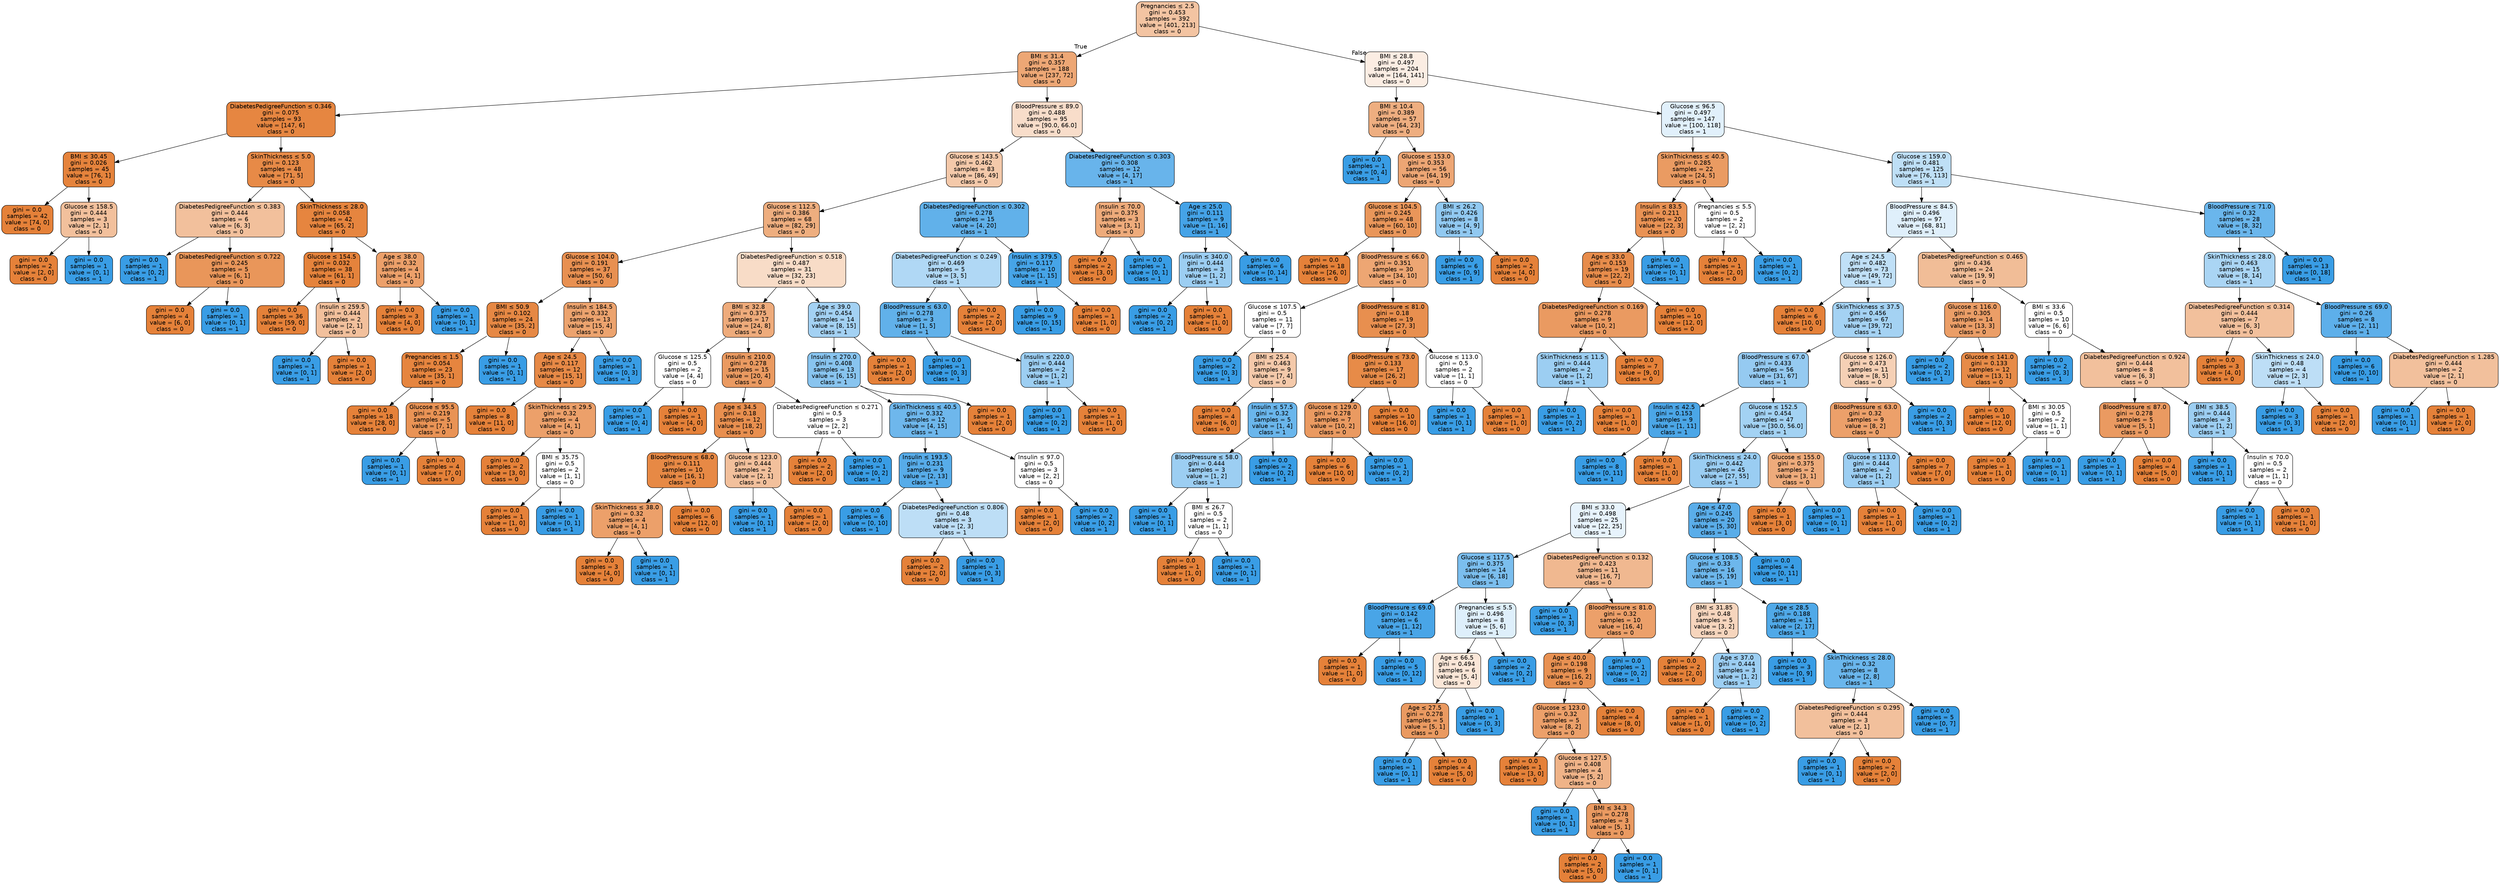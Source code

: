 digraph Tree {
node [shape=box, style="filled, rounded", color="black", fontname="helvetica"] ;
edge [fontname="helvetica"] ;
0 [label=<Pregnancies &le; 2.5<br/>gini = 0.453<br/>samples = 392<br/>value = [401, 213]<br/>class = 0>, fillcolor="#f3c4a2"] ;
1 [label=<BMI &le; 31.4<br/>gini = 0.357<br/>samples = 188<br/>value = [237, 72]<br/>class = 0>, fillcolor="#eda775"] ;
0 -> 1 [labeldistance=2.5, labelangle=45, headlabel="True"] ;
2 [label=<DiabetesPedigreeFunction &le; 0.346<br/>gini = 0.075<br/>samples = 93<br/>value = [147, 6]<br/>class = 0>, fillcolor="#e68641"] ;
1 -> 2 ;
3 [label=<BMI &le; 30.45<br/>gini = 0.026<br/>samples = 45<br/>value = [76, 1]<br/>class = 0>, fillcolor="#e5833c"] ;
2 -> 3 ;
4 [label=<gini = 0.0<br/>samples = 42<br/>value = [74, 0]<br/>class = 0>, fillcolor="#e58139"] ;
3 -> 4 ;
5 [label=<Glucose &le; 158.5<br/>gini = 0.444<br/>samples = 3<br/>value = [2, 1]<br/>class = 0>, fillcolor="#f2c09c"] ;
3 -> 5 ;
6 [label=<gini = 0.0<br/>samples = 2<br/>value = [2, 0]<br/>class = 0>, fillcolor="#e58139"] ;
5 -> 6 ;
7 [label=<gini = 0.0<br/>samples = 1<br/>value = [0, 1]<br/>class = 1>, fillcolor="#399de5"] ;
5 -> 7 ;
8 [label=<SkinThickness &le; 5.0<br/>gini = 0.123<br/>samples = 48<br/>value = [71, 5]<br/>class = 0>, fillcolor="#e78a47"] ;
2 -> 8 ;
9 [label=<DiabetesPedigreeFunction &le; 0.383<br/>gini = 0.444<br/>samples = 6<br/>value = [6, 3]<br/>class = 0>, fillcolor="#f2c09c"] ;
8 -> 9 ;
10 [label=<gini = 0.0<br/>samples = 1<br/>value = [0, 2]<br/>class = 1>, fillcolor="#399de5"] ;
9 -> 10 ;
11 [label=<DiabetesPedigreeFunction &le; 0.722<br/>gini = 0.245<br/>samples = 5<br/>value = [6, 1]<br/>class = 0>, fillcolor="#e9965a"] ;
9 -> 11 ;
12 [label=<gini = 0.0<br/>samples = 4<br/>value = [6, 0]<br/>class = 0>, fillcolor="#e58139"] ;
11 -> 12 ;
13 [label=<gini = 0.0<br/>samples = 1<br/>value = [0, 1]<br/>class = 1>, fillcolor="#399de5"] ;
11 -> 13 ;
14 [label=<SkinThickness &le; 28.0<br/>gini = 0.058<br/>samples = 42<br/>value = [65, 2]<br/>class = 0>, fillcolor="#e6853f"] ;
8 -> 14 ;
15 [label=<Glucose &le; 154.5<br/>gini = 0.032<br/>samples = 38<br/>value = [61, 1]<br/>class = 0>, fillcolor="#e5833c"] ;
14 -> 15 ;
16 [label=<gini = 0.0<br/>samples = 36<br/>value = [59, 0]<br/>class = 0>, fillcolor="#e58139"] ;
15 -> 16 ;
17 [label=<Insulin &le; 259.5<br/>gini = 0.444<br/>samples = 2<br/>value = [2, 1]<br/>class = 0>, fillcolor="#f2c09c"] ;
15 -> 17 ;
18 [label=<gini = 0.0<br/>samples = 1<br/>value = [0, 1]<br/>class = 1>, fillcolor="#399de5"] ;
17 -> 18 ;
19 [label=<gini = 0.0<br/>samples = 1<br/>value = [2, 0]<br/>class = 0>, fillcolor="#e58139"] ;
17 -> 19 ;
20 [label=<Age &le; 38.0<br/>gini = 0.32<br/>samples = 4<br/>value = [4, 1]<br/>class = 0>, fillcolor="#eca06a"] ;
14 -> 20 ;
21 [label=<gini = 0.0<br/>samples = 3<br/>value = [4, 0]<br/>class = 0>, fillcolor="#e58139"] ;
20 -> 21 ;
22 [label=<gini = 0.0<br/>samples = 1<br/>value = [0, 1]<br/>class = 1>, fillcolor="#399de5"] ;
20 -> 22 ;
23 [label=<BloodPressure &le; 89.0<br/>gini = 0.488<br/>samples = 95<br/>value = [90.0, 66.0]<br/>class = 0>, fillcolor="#f8ddca"] ;
1 -> 23 ;
24 [label=<Glucose &le; 143.5<br/>gini = 0.462<br/>samples = 83<br/>value = [86, 49]<br/>class = 0>, fillcolor="#f4c9aa"] ;
23 -> 24 ;
25 [label=<Glucose &le; 112.5<br/>gini = 0.386<br/>samples = 68<br/>value = [82, 29]<br/>class = 0>, fillcolor="#eeae7f"] ;
24 -> 25 ;
26 [label=<Glucose &le; 104.0<br/>gini = 0.191<br/>samples = 37<br/>value = [50, 6]<br/>class = 0>, fillcolor="#e89051"] ;
25 -> 26 ;
27 [label=<BMI &le; 50.9<br/>gini = 0.102<br/>samples = 24<br/>value = [35, 2]<br/>class = 0>, fillcolor="#e68844"] ;
26 -> 27 ;
28 [label=<Pregnancies &le; 1.5<br/>gini = 0.054<br/>samples = 23<br/>value = [35, 1]<br/>class = 0>, fillcolor="#e6853f"] ;
27 -> 28 ;
29 [label=<gini = 0.0<br/>samples = 18<br/>value = [28, 0]<br/>class = 0>, fillcolor="#e58139"] ;
28 -> 29 ;
30 [label=<Glucose &le; 95.5<br/>gini = 0.219<br/>samples = 5<br/>value = [7, 1]<br/>class = 0>, fillcolor="#e99355"] ;
28 -> 30 ;
31 [label=<gini = 0.0<br/>samples = 1<br/>value = [0, 1]<br/>class = 1>, fillcolor="#399de5"] ;
30 -> 31 ;
32 [label=<gini = 0.0<br/>samples = 4<br/>value = [7, 0]<br/>class = 0>, fillcolor="#e58139"] ;
30 -> 32 ;
33 [label=<gini = 0.0<br/>samples = 1<br/>value = [0, 1]<br/>class = 1>, fillcolor="#399de5"] ;
27 -> 33 ;
34 [label=<Insulin &le; 184.5<br/>gini = 0.332<br/>samples = 13<br/>value = [15, 4]<br/>class = 0>, fillcolor="#eca36e"] ;
26 -> 34 ;
35 [label=<Age &le; 24.5<br/>gini = 0.117<br/>samples = 12<br/>value = [15, 1]<br/>class = 0>, fillcolor="#e78946"] ;
34 -> 35 ;
36 [label=<gini = 0.0<br/>samples = 8<br/>value = [11, 0]<br/>class = 0>, fillcolor="#e58139"] ;
35 -> 36 ;
37 [label=<SkinThickness &le; 29.5<br/>gini = 0.32<br/>samples = 4<br/>value = [4, 1]<br/>class = 0>, fillcolor="#eca06a"] ;
35 -> 37 ;
38 [label=<gini = 0.0<br/>samples = 2<br/>value = [3, 0]<br/>class = 0>, fillcolor="#e58139"] ;
37 -> 38 ;
39 [label=<BMI &le; 35.75<br/>gini = 0.5<br/>samples = 2<br/>value = [1, 1]<br/>class = 0>, fillcolor="#ffffff"] ;
37 -> 39 ;
40 [label=<gini = 0.0<br/>samples = 1<br/>value = [1, 0]<br/>class = 0>, fillcolor="#e58139"] ;
39 -> 40 ;
41 [label=<gini = 0.0<br/>samples = 1<br/>value = [0, 1]<br/>class = 1>, fillcolor="#399de5"] ;
39 -> 41 ;
42 [label=<gini = 0.0<br/>samples = 1<br/>value = [0, 3]<br/>class = 1>, fillcolor="#399de5"] ;
34 -> 42 ;
43 [label=<DiabetesPedigreeFunction &le; 0.518<br/>gini = 0.487<br/>samples = 31<br/>value = [32, 23]<br/>class = 0>, fillcolor="#f8dcc7"] ;
25 -> 43 ;
44 [label=<BMI &le; 32.8<br/>gini = 0.375<br/>samples = 17<br/>value = [24, 8]<br/>class = 0>, fillcolor="#eeab7b"] ;
43 -> 44 ;
45 [label=<Glucose &le; 125.5<br/>gini = 0.5<br/>samples = 2<br/>value = [4, 4]<br/>class = 0>, fillcolor="#ffffff"] ;
44 -> 45 ;
46 [label=<gini = 0.0<br/>samples = 1<br/>value = [0, 4]<br/>class = 1>, fillcolor="#399de5"] ;
45 -> 46 ;
47 [label=<gini = 0.0<br/>samples = 1<br/>value = [4, 0]<br/>class = 0>, fillcolor="#e58139"] ;
45 -> 47 ;
48 [label=<Insulin &le; 210.0<br/>gini = 0.278<br/>samples = 15<br/>value = [20, 4]<br/>class = 0>, fillcolor="#ea9a61"] ;
44 -> 48 ;
49 [label=<Age &le; 34.5<br/>gini = 0.18<br/>samples = 12<br/>value = [18, 2]<br/>class = 0>, fillcolor="#e88f4f"] ;
48 -> 49 ;
50 [label=<BloodPressure &le; 68.0<br/>gini = 0.111<br/>samples = 10<br/>value = [16, 1]<br/>class = 0>, fillcolor="#e78945"] ;
49 -> 50 ;
51 [label=<SkinThickness &le; 38.0<br/>gini = 0.32<br/>samples = 4<br/>value = [4, 1]<br/>class = 0>, fillcolor="#eca06a"] ;
50 -> 51 ;
52 [label=<gini = 0.0<br/>samples = 3<br/>value = [4, 0]<br/>class = 0>, fillcolor="#e58139"] ;
51 -> 52 ;
53 [label=<gini = 0.0<br/>samples = 1<br/>value = [0, 1]<br/>class = 1>, fillcolor="#399de5"] ;
51 -> 53 ;
54 [label=<gini = 0.0<br/>samples = 6<br/>value = [12, 0]<br/>class = 0>, fillcolor="#e58139"] ;
50 -> 54 ;
55 [label=<Glucose &le; 123.0<br/>gini = 0.444<br/>samples = 2<br/>value = [2, 1]<br/>class = 0>, fillcolor="#f2c09c"] ;
49 -> 55 ;
56 [label=<gini = 0.0<br/>samples = 1<br/>value = [0, 1]<br/>class = 1>, fillcolor="#399de5"] ;
55 -> 56 ;
57 [label=<gini = 0.0<br/>samples = 1<br/>value = [2, 0]<br/>class = 0>, fillcolor="#e58139"] ;
55 -> 57 ;
58 [label=<DiabetesPedigreeFunction &le; 0.271<br/>gini = 0.5<br/>samples = 3<br/>value = [2, 2]<br/>class = 0>, fillcolor="#ffffff"] ;
48 -> 58 ;
59 [label=<gini = 0.0<br/>samples = 2<br/>value = [2, 0]<br/>class = 0>, fillcolor="#e58139"] ;
58 -> 59 ;
60 [label=<gini = 0.0<br/>samples = 1<br/>value = [0, 2]<br/>class = 1>, fillcolor="#399de5"] ;
58 -> 60 ;
61 [label=<Age &le; 39.0<br/>gini = 0.454<br/>samples = 14<br/>value = [8, 15]<br/>class = 1>, fillcolor="#a3d1f3"] ;
43 -> 61 ;
62 [label=<Insulin &le; 270.0<br/>gini = 0.408<br/>samples = 13<br/>value = [6, 15]<br/>class = 1>, fillcolor="#88c4ef"] ;
61 -> 62 ;
63 [label=<SkinThickness &le; 40.5<br/>gini = 0.332<br/>samples = 12<br/>value = [4, 15]<br/>class = 1>, fillcolor="#6eb7ec"] ;
62 -> 63 ;
64 [label=<Insulin &le; 193.5<br/>gini = 0.231<br/>samples = 9<br/>value = [2, 13]<br/>class = 1>, fillcolor="#57ace9"] ;
63 -> 64 ;
65 [label=<gini = 0.0<br/>samples = 6<br/>value = [0, 10]<br/>class = 1>, fillcolor="#399de5"] ;
64 -> 65 ;
66 [label=<DiabetesPedigreeFunction &le; 0.806<br/>gini = 0.48<br/>samples = 3<br/>value = [2, 3]<br/>class = 1>, fillcolor="#bddef6"] ;
64 -> 66 ;
67 [label=<gini = 0.0<br/>samples = 2<br/>value = [2, 0]<br/>class = 0>, fillcolor="#e58139"] ;
66 -> 67 ;
68 [label=<gini = 0.0<br/>samples = 1<br/>value = [0, 3]<br/>class = 1>, fillcolor="#399de5"] ;
66 -> 68 ;
69 [label=<Insulin &le; 97.0<br/>gini = 0.5<br/>samples = 3<br/>value = [2, 2]<br/>class = 0>, fillcolor="#ffffff"] ;
63 -> 69 ;
70 [label=<gini = 0.0<br/>samples = 1<br/>value = [2, 0]<br/>class = 0>, fillcolor="#e58139"] ;
69 -> 70 ;
71 [label=<gini = 0.0<br/>samples = 2<br/>value = [0, 2]<br/>class = 1>, fillcolor="#399de5"] ;
69 -> 71 ;
72 [label=<gini = 0.0<br/>samples = 1<br/>value = [2, 0]<br/>class = 0>, fillcolor="#e58139"] ;
62 -> 72 ;
73 [label=<gini = 0.0<br/>samples = 1<br/>value = [2, 0]<br/>class = 0>, fillcolor="#e58139"] ;
61 -> 73 ;
74 [label=<DiabetesPedigreeFunction &le; 0.302<br/>gini = 0.278<br/>samples = 15<br/>value = [4, 20]<br/>class = 1>, fillcolor="#61b1ea"] ;
24 -> 74 ;
75 [label=<DiabetesPedigreeFunction &le; 0.249<br/>gini = 0.469<br/>samples = 5<br/>value = [3, 5]<br/>class = 1>, fillcolor="#b0d8f5"] ;
74 -> 75 ;
76 [label=<BloodPressure &le; 63.0<br/>gini = 0.278<br/>samples = 3<br/>value = [1, 5]<br/>class = 1>, fillcolor="#61b1ea"] ;
75 -> 76 ;
77 [label=<gini = 0.0<br/>samples = 1<br/>value = [0, 3]<br/>class = 1>, fillcolor="#399de5"] ;
76 -> 77 ;
78 [label=<Insulin &le; 220.0<br/>gini = 0.444<br/>samples = 2<br/>value = [1, 2]<br/>class = 1>, fillcolor="#9ccef2"] ;
76 -> 78 ;
79 [label=<gini = 0.0<br/>samples = 1<br/>value = [0, 2]<br/>class = 1>, fillcolor="#399de5"] ;
78 -> 79 ;
80 [label=<gini = 0.0<br/>samples = 1<br/>value = [1, 0]<br/>class = 0>, fillcolor="#e58139"] ;
78 -> 80 ;
81 [label=<gini = 0.0<br/>samples = 2<br/>value = [2, 0]<br/>class = 0>, fillcolor="#e58139"] ;
75 -> 81 ;
82 [label=<Insulin &le; 379.5<br/>gini = 0.117<br/>samples = 10<br/>value = [1, 15]<br/>class = 1>, fillcolor="#46a4e7"] ;
74 -> 82 ;
83 [label=<gini = 0.0<br/>samples = 9<br/>value = [0, 15]<br/>class = 1>, fillcolor="#399de5"] ;
82 -> 83 ;
84 [label=<gini = 0.0<br/>samples = 1<br/>value = [1, 0]<br/>class = 0>, fillcolor="#e58139"] ;
82 -> 84 ;
85 [label=<DiabetesPedigreeFunction &le; 0.303<br/>gini = 0.308<br/>samples = 12<br/>value = [4, 17]<br/>class = 1>, fillcolor="#68b4eb"] ;
23 -> 85 ;
86 [label=<Insulin &le; 70.0<br/>gini = 0.375<br/>samples = 3<br/>value = [3, 1]<br/>class = 0>, fillcolor="#eeab7b"] ;
85 -> 86 ;
87 [label=<gini = 0.0<br/>samples = 2<br/>value = [3, 0]<br/>class = 0>, fillcolor="#e58139"] ;
86 -> 87 ;
88 [label=<gini = 0.0<br/>samples = 1<br/>value = [0, 1]<br/>class = 1>, fillcolor="#399de5"] ;
86 -> 88 ;
89 [label=<Age &le; 25.0<br/>gini = 0.111<br/>samples = 9<br/>value = [1, 16]<br/>class = 1>, fillcolor="#45a3e7"] ;
85 -> 89 ;
90 [label=<Insulin &le; 340.0<br/>gini = 0.444<br/>samples = 3<br/>value = [1, 2]<br/>class = 1>, fillcolor="#9ccef2"] ;
89 -> 90 ;
91 [label=<gini = 0.0<br/>samples = 2<br/>value = [0, 2]<br/>class = 1>, fillcolor="#399de5"] ;
90 -> 91 ;
92 [label=<gini = 0.0<br/>samples = 1<br/>value = [1, 0]<br/>class = 0>, fillcolor="#e58139"] ;
90 -> 92 ;
93 [label=<gini = 0.0<br/>samples = 6<br/>value = [0, 14]<br/>class = 1>, fillcolor="#399de5"] ;
89 -> 93 ;
94 [label=<BMI &le; 28.8<br/>gini = 0.497<br/>samples = 204<br/>value = [164, 141]<br/>class = 0>, fillcolor="#fbede3"] ;
0 -> 94 [labeldistance=2.5, labelangle=-45, headlabel="False"] ;
95 [label=<BMI &le; 10.4<br/>gini = 0.389<br/>samples = 57<br/>value = [64, 23]<br/>class = 0>, fillcolor="#eeae80"] ;
94 -> 95 ;
96 [label=<gini = 0.0<br/>samples = 1<br/>value = [0, 4]<br/>class = 1>, fillcolor="#399de5"] ;
95 -> 96 ;
97 [label=<Glucose &le; 153.0<br/>gini = 0.353<br/>samples = 56<br/>value = [64, 19]<br/>class = 0>, fillcolor="#eda674"] ;
95 -> 97 ;
98 [label=<Glucose &le; 104.5<br/>gini = 0.245<br/>samples = 48<br/>value = [60, 10]<br/>class = 0>, fillcolor="#e9965a"] ;
97 -> 98 ;
99 [label=<gini = 0.0<br/>samples = 18<br/>value = [26, 0]<br/>class = 0>, fillcolor="#e58139"] ;
98 -> 99 ;
100 [label=<BloodPressure &le; 66.0<br/>gini = 0.351<br/>samples = 30<br/>value = [34, 10]<br/>class = 0>, fillcolor="#eda673"] ;
98 -> 100 ;
101 [label=<Glucose &le; 107.5<br/>gini = 0.5<br/>samples = 11<br/>value = [7, 7]<br/>class = 0>, fillcolor="#ffffff"] ;
100 -> 101 ;
102 [label=<gini = 0.0<br/>samples = 2<br/>value = [0, 3]<br/>class = 1>, fillcolor="#399de5"] ;
101 -> 102 ;
103 [label=<BMI &le; 25.4<br/>gini = 0.463<br/>samples = 9<br/>value = [7, 4]<br/>class = 0>, fillcolor="#f4c9aa"] ;
101 -> 103 ;
104 [label=<gini = 0.0<br/>samples = 4<br/>value = [6, 0]<br/>class = 0>, fillcolor="#e58139"] ;
103 -> 104 ;
105 [label=<Insulin &le; 57.5<br/>gini = 0.32<br/>samples = 5<br/>value = [1, 4]<br/>class = 1>, fillcolor="#6ab6ec"] ;
103 -> 105 ;
106 [label=<BloodPressure &le; 58.0<br/>gini = 0.444<br/>samples = 3<br/>value = [1, 2]<br/>class = 1>, fillcolor="#9ccef2"] ;
105 -> 106 ;
107 [label=<gini = 0.0<br/>samples = 1<br/>value = [0, 1]<br/>class = 1>, fillcolor="#399de5"] ;
106 -> 107 ;
108 [label=<BMI &le; 26.7<br/>gini = 0.5<br/>samples = 2<br/>value = [1, 1]<br/>class = 0>, fillcolor="#ffffff"] ;
106 -> 108 ;
109 [label=<gini = 0.0<br/>samples = 1<br/>value = [1, 0]<br/>class = 0>, fillcolor="#e58139"] ;
108 -> 109 ;
110 [label=<gini = 0.0<br/>samples = 1<br/>value = [0, 1]<br/>class = 1>, fillcolor="#399de5"] ;
108 -> 110 ;
111 [label=<gini = 0.0<br/>samples = 2<br/>value = [0, 2]<br/>class = 1>, fillcolor="#399de5"] ;
105 -> 111 ;
112 [label=<BloodPressure &le; 81.0<br/>gini = 0.18<br/>samples = 19<br/>value = [27, 3]<br/>class = 0>, fillcolor="#e88f4f"] ;
100 -> 112 ;
113 [label=<BloodPressure &le; 73.0<br/>gini = 0.133<br/>samples = 17<br/>value = [26, 2]<br/>class = 0>, fillcolor="#e78b48"] ;
112 -> 113 ;
114 [label=<Glucose &le; 129.0<br/>gini = 0.278<br/>samples = 7<br/>value = [10, 2]<br/>class = 0>, fillcolor="#ea9a61"] ;
113 -> 114 ;
115 [label=<gini = 0.0<br/>samples = 6<br/>value = [10, 0]<br/>class = 0>, fillcolor="#e58139"] ;
114 -> 115 ;
116 [label=<gini = 0.0<br/>samples = 1<br/>value = [0, 2]<br/>class = 1>, fillcolor="#399de5"] ;
114 -> 116 ;
117 [label=<gini = 0.0<br/>samples = 10<br/>value = [16, 0]<br/>class = 0>, fillcolor="#e58139"] ;
113 -> 117 ;
118 [label=<Glucose &le; 113.0<br/>gini = 0.5<br/>samples = 2<br/>value = [1, 1]<br/>class = 0>, fillcolor="#ffffff"] ;
112 -> 118 ;
119 [label=<gini = 0.0<br/>samples = 1<br/>value = [0, 1]<br/>class = 1>, fillcolor="#399de5"] ;
118 -> 119 ;
120 [label=<gini = 0.0<br/>samples = 1<br/>value = [1, 0]<br/>class = 0>, fillcolor="#e58139"] ;
118 -> 120 ;
121 [label=<BMI &le; 26.2<br/>gini = 0.426<br/>samples = 8<br/>value = [4, 9]<br/>class = 1>, fillcolor="#91c9f1"] ;
97 -> 121 ;
122 [label=<gini = 0.0<br/>samples = 6<br/>value = [0, 9]<br/>class = 1>, fillcolor="#399de5"] ;
121 -> 122 ;
123 [label=<gini = 0.0<br/>samples = 2<br/>value = [4, 0]<br/>class = 0>, fillcolor="#e58139"] ;
121 -> 123 ;
124 [label=<Glucose &le; 96.5<br/>gini = 0.497<br/>samples = 147<br/>value = [100, 118]<br/>class = 1>, fillcolor="#e1f0fb"] ;
94 -> 124 ;
125 [label=<SkinThickness &le; 40.5<br/>gini = 0.285<br/>samples = 22<br/>value = [24, 5]<br/>class = 0>, fillcolor="#ea9b62"] ;
124 -> 125 ;
126 [label=<Insulin &le; 83.5<br/>gini = 0.211<br/>samples = 20<br/>value = [22, 3]<br/>class = 0>, fillcolor="#e99254"] ;
125 -> 126 ;
127 [label=<Age &le; 33.0<br/>gini = 0.153<br/>samples = 19<br/>value = [22, 2]<br/>class = 0>, fillcolor="#e78c4b"] ;
126 -> 127 ;
128 [label=<DiabetesPedigreeFunction &le; 0.169<br/>gini = 0.278<br/>samples = 9<br/>value = [10, 2]<br/>class = 0>, fillcolor="#ea9a61"] ;
127 -> 128 ;
129 [label=<SkinThickness &le; 11.5<br/>gini = 0.444<br/>samples = 2<br/>value = [1, 2]<br/>class = 1>, fillcolor="#9ccef2"] ;
128 -> 129 ;
130 [label=<gini = 0.0<br/>samples = 1<br/>value = [0, 2]<br/>class = 1>, fillcolor="#399de5"] ;
129 -> 130 ;
131 [label=<gini = 0.0<br/>samples = 1<br/>value = [1, 0]<br/>class = 0>, fillcolor="#e58139"] ;
129 -> 131 ;
132 [label=<gini = 0.0<br/>samples = 7<br/>value = [9, 0]<br/>class = 0>, fillcolor="#e58139"] ;
128 -> 132 ;
133 [label=<gini = 0.0<br/>samples = 10<br/>value = [12, 0]<br/>class = 0>, fillcolor="#e58139"] ;
127 -> 133 ;
134 [label=<gini = 0.0<br/>samples = 1<br/>value = [0, 1]<br/>class = 1>, fillcolor="#399de5"] ;
126 -> 134 ;
135 [label=<Pregnancies &le; 5.5<br/>gini = 0.5<br/>samples = 2<br/>value = [2, 2]<br/>class = 0>, fillcolor="#ffffff"] ;
125 -> 135 ;
136 [label=<gini = 0.0<br/>samples = 1<br/>value = [2, 0]<br/>class = 0>, fillcolor="#e58139"] ;
135 -> 136 ;
137 [label=<gini = 0.0<br/>samples = 1<br/>value = [0, 2]<br/>class = 1>, fillcolor="#399de5"] ;
135 -> 137 ;
138 [label=<Glucose &le; 159.0<br/>gini = 0.481<br/>samples = 125<br/>value = [76, 113]<br/>class = 1>, fillcolor="#bedff6"] ;
124 -> 138 ;
139 [label=<BloodPressure &le; 84.5<br/>gini = 0.496<br/>samples = 97<br/>value = [68, 81]<br/>class = 1>, fillcolor="#dfeffb"] ;
138 -> 139 ;
140 [label=<Age &le; 24.5<br/>gini = 0.482<br/>samples = 73<br/>value = [49, 72]<br/>class = 1>, fillcolor="#c0e0f7"] ;
139 -> 140 ;
141 [label=<gini = 0.0<br/>samples = 6<br/>value = [10, 0]<br/>class = 0>, fillcolor="#e58139"] ;
140 -> 141 ;
142 [label=<SkinThickness &le; 37.5<br/>gini = 0.456<br/>samples = 67<br/>value = [39, 72]<br/>class = 1>, fillcolor="#a4d2f3"] ;
140 -> 142 ;
143 [label=<BloodPressure &le; 67.0<br/>gini = 0.433<br/>samples = 56<br/>value = [31, 67]<br/>class = 1>, fillcolor="#95caf1"] ;
142 -> 143 ;
144 [label=<Insulin &le; 42.5<br/>gini = 0.153<br/>samples = 9<br/>value = [1, 11]<br/>class = 1>, fillcolor="#4ba6e7"] ;
143 -> 144 ;
145 [label=<gini = 0.0<br/>samples = 8<br/>value = [0, 11]<br/>class = 1>, fillcolor="#399de5"] ;
144 -> 145 ;
146 [label=<gini = 0.0<br/>samples = 1<br/>value = [1, 0]<br/>class = 0>, fillcolor="#e58139"] ;
144 -> 146 ;
147 [label=<Glucose &le; 152.5<br/>gini = 0.454<br/>samples = 47<br/>value = [30.0, 56.0]<br/>class = 1>, fillcolor="#a3d2f3"] ;
143 -> 147 ;
148 [label=<SkinThickness &le; 24.0<br/>gini = 0.442<br/>samples = 45<br/>value = [27, 55]<br/>class = 1>, fillcolor="#9acdf2"] ;
147 -> 148 ;
149 [label=<BMI &le; 33.0<br/>gini = 0.498<br/>samples = 25<br/>value = [22, 25]<br/>class = 1>, fillcolor="#e7f3fc"] ;
148 -> 149 ;
150 [label=<Glucose &le; 117.5<br/>gini = 0.375<br/>samples = 14<br/>value = [6, 18]<br/>class = 1>, fillcolor="#7bbeee"] ;
149 -> 150 ;
151 [label=<BloodPressure &le; 69.0<br/>gini = 0.142<br/>samples = 6<br/>value = [1, 12]<br/>class = 1>, fillcolor="#49a5e7"] ;
150 -> 151 ;
152 [label=<gini = 0.0<br/>samples = 1<br/>value = [1, 0]<br/>class = 0>, fillcolor="#e58139"] ;
151 -> 152 ;
153 [label=<gini = 0.0<br/>samples = 5<br/>value = [0, 12]<br/>class = 1>, fillcolor="#399de5"] ;
151 -> 153 ;
154 [label=<Pregnancies &le; 5.5<br/>gini = 0.496<br/>samples = 8<br/>value = [5, 6]<br/>class = 1>, fillcolor="#deeffb"] ;
150 -> 154 ;
155 [label=<Age &le; 66.5<br/>gini = 0.494<br/>samples = 6<br/>value = [5, 4]<br/>class = 0>, fillcolor="#fae6d7"] ;
154 -> 155 ;
156 [label=<Age &le; 27.5<br/>gini = 0.278<br/>samples = 5<br/>value = [5, 1]<br/>class = 0>, fillcolor="#ea9a61"] ;
155 -> 156 ;
157 [label=<gini = 0.0<br/>samples = 1<br/>value = [0, 1]<br/>class = 1>, fillcolor="#399de5"] ;
156 -> 157 ;
158 [label=<gini = 0.0<br/>samples = 4<br/>value = [5, 0]<br/>class = 0>, fillcolor="#e58139"] ;
156 -> 158 ;
159 [label=<gini = 0.0<br/>samples = 1<br/>value = [0, 3]<br/>class = 1>, fillcolor="#399de5"] ;
155 -> 159 ;
160 [label=<gini = 0.0<br/>samples = 2<br/>value = [0, 2]<br/>class = 1>, fillcolor="#399de5"] ;
154 -> 160 ;
161 [label=<DiabetesPedigreeFunction &le; 0.132<br/>gini = 0.423<br/>samples = 11<br/>value = [16, 7]<br/>class = 0>, fillcolor="#f0b890"] ;
149 -> 161 ;
162 [label=<gini = 0.0<br/>samples = 1<br/>value = [0, 3]<br/>class = 1>, fillcolor="#399de5"] ;
161 -> 162 ;
163 [label=<BloodPressure &le; 81.0<br/>gini = 0.32<br/>samples = 10<br/>value = [16, 4]<br/>class = 0>, fillcolor="#eca06a"] ;
161 -> 163 ;
164 [label=<Age &le; 40.0<br/>gini = 0.198<br/>samples = 9<br/>value = [16, 2]<br/>class = 0>, fillcolor="#e89152"] ;
163 -> 164 ;
165 [label=<Glucose &le; 123.0<br/>gini = 0.32<br/>samples = 5<br/>value = [8, 2]<br/>class = 0>, fillcolor="#eca06a"] ;
164 -> 165 ;
166 [label=<gini = 0.0<br/>samples = 1<br/>value = [3, 0]<br/>class = 0>, fillcolor="#e58139"] ;
165 -> 166 ;
167 [label=<Glucose &le; 127.5<br/>gini = 0.408<br/>samples = 4<br/>value = [5, 2]<br/>class = 0>, fillcolor="#efb388"] ;
165 -> 167 ;
168 [label=<gini = 0.0<br/>samples = 1<br/>value = [0, 1]<br/>class = 1>, fillcolor="#399de5"] ;
167 -> 168 ;
169 [label=<BMI &le; 34.3<br/>gini = 0.278<br/>samples = 3<br/>value = [5, 1]<br/>class = 0>, fillcolor="#ea9a61"] ;
167 -> 169 ;
170 [label=<gini = 0.0<br/>samples = 2<br/>value = [5, 0]<br/>class = 0>, fillcolor="#e58139"] ;
169 -> 170 ;
171 [label=<gini = 0.0<br/>samples = 1<br/>value = [0, 1]<br/>class = 1>, fillcolor="#399de5"] ;
169 -> 171 ;
172 [label=<gini = 0.0<br/>samples = 4<br/>value = [8, 0]<br/>class = 0>, fillcolor="#e58139"] ;
164 -> 172 ;
173 [label=<gini = 0.0<br/>samples = 1<br/>value = [0, 2]<br/>class = 1>, fillcolor="#399de5"] ;
163 -> 173 ;
174 [label=<Age &le; 47.0<br/>gini = 0.245<br/>samples = 20<br/>value = [5, 30]<br/>class = 1>, fillcolor="#5aade9"] ;
148 -> 174 ;
175 [label=<Glucose &le; 108.5<br/>gini = 0.33<br/>samples = 16<br/>value = [5, 19]<br/>class = 1>, fillcolor="#6db7ec"] ;
174 -> 175 ;
176 [label=<BMI &le; 31.85<br/>gini = 0.48<br/>samples = 5<br/>value = [3, 2]<br/>class = 0>, fillcolor="#f6d5bd"] ;
175 -> 176 ;
177 [label=<gini = 0.0<br/>samples = 2<br/>value = [2, 0]<br/>class = 0>, fillcolor="#e58139"] ;
176 -> 177 ;
178 [label=<Age &le; 37.0<br/>gini = 0.444<br/>samples = 3<br/>value = [1, 2]<br/>class = 1>, fillcolor="#9ccef2"] ;
176 -> 178 ;
179 [label=<gini = 0.0<br/>samples = 1<br/>value = [1, 0]<br/>class = 0>, fillcolor="#e58139"] ;
178 -> 179 ;
180 [label=<gini = 0.0<br/>samples = 2<br/>value = [0, 2]<br/>class = 1>, fillcolor="#399de5"] ;
178 -> 180 ;
181 [label=<Age &le; 28.5<br/>gini = 0.188<br/>samples = 11<br/>value = [2, 17]<br/>class = 1>, fillcolor="#50a9e8"] ;
175 -> 181 ;
182 [label=<gini = 0.0<br/>samples = 3<br/>value = [0, 9]<br/>class = 1>, fillcolor="#399de5"] ;
181 -> 182 ;
183 [label=<SkinThickness &le; 28.0<br/>gini = 0.32<br/>samples = 8<br/>value = [2, 8]<br/>class = 1>, fillcolor="#6ab6ec"] ;
181 -> 183 ;
184 [label=<DiabetesPedigreeFunction &le; 0.295<br/>gini = 0.444<br/>samples = 3<br/>value = [2, 1]<br/>class = 0>, fillcolor="#f2c09c"] ;
183 -> 184 ;
185 [label=<gini = 0.0<br/>samples = 1<br/>value = [0, 1]<br/>class = 1>, fillcolor="#399de5"] ;
184 -> 185 ;
186 [label=<gini = 0.0<br/>samples = 2<br/>value = [2, 0]<br/>class = 0>, fillcolor="#e58139"] ;
184 -> 186 ;
187 [label=<gini = 0.0<br/>samples = 5<br/>value = [0, 7]<br/>class = 1>, fillcolor="#399de5"] ;
183 -> 187 ;
188 [label=<gini = 0.0<br/>samples = 4<br/>value = [0, 11]<br/>class = 1>, fillcolor="#399de5"] ;
174 -> 188 ;
189 [label=<Glucose &le; 155.0<br/>gini = 0.375<br/>samples = 2<br/>value = [3, 1]<br/>class = 0>, fillcolor="#eeab7b"] ;
147 -> 189 ;
190 [label=<gini = 0.0<br/>samples = 1<br/>value = [3, 0]<br/>class = 0>, fillcolor="#e58139"] ;
189 -> 190 ;
191 [label=<gini = 0.0<br/>samples = 1<br/>value = [0, 1]<br/>class = 1>, fillcolor="#399de5"] ;
189 -> 191 ;
192 [label=<Glucose &le; 126.0<br/>gini = 0.473<br/>samples = 11<br/>value = [8, 5]<br/>class = 0>, fillcolor="#f5d0b5"] ;
142 -> 192 ;
193 [label=<BloodPressure &le; 63.0<br/>gini = 0.32<br/>samples = 9<br/>value = [8, 2]<br/>class = 0>, fillcolor="#eca06a"] ;
192 -> 193 ;
194 [label=<Glucose &le; 113.0<br/>gini = 0.444<br/>samples = 2<br/>value = [1, 2]<br/>class = 1>, fillcolor="#9ccef2"] ;
193 -> 194 ;
195 [label=<gini = 0.0<br/>samples = 1<br/>value = [1, 0]<br/>class = 0>, fillcolor="#e58139"] ;
194 -> 195 ;
196 [label=<gini = 0.0<br/>samples = 1<br/>value = [0, 2]<br/>class = 1>, fillcolor="#399de5"] ;
194 -> 196 ;
197 [label=<gini = 0.0<br/>samples = 7<br/>value = [7, 0]<br/>class = 0>, fillcolor="#e58139"] ;
193 -> 197 ;
198 [label=<gini = 0.0<br/>samples = 2<br/>value = [0, 3]<br/>class = 1>, fillcolor="#399de5"] ;
192 -> 198 ;
199 [label=<DiabetesPedigreeFunction &le; 0.465<br/>gini = 0.436<br/>samples = 24<br/>value = [19, 9]<br/>class = 0>, fillcolor="#f1bd97"] ;
139 -> 199 ;
200 [label=<Glucose &le; 116.0<br/>gini = 0.305<br/>samples = 14<br/>value = [13, 3]<br/>class = 0>, fillcolor="#eb9e67"] ;
199 -> 200 ;
201 [label=<gini = 0.0<br/>samples = 2<br/>value = [0, 2]<br/>class = 1>, fillcolor="#399de5"] ;
200 -> 201 ;
202 [label=<Glucose &le; 141.0<br/>gini = 0.133<br/>samples = 12<br/>value = [13, 1]<br/>class = 0>, fillcolor="#e78b48"] ;
200 -> 202 ;
203 [label=<gini = 0.0<br/>samples = 10<br/>value = [12, 0]<br/>class = 0>, fillcolor="#e58139"] ;
202 -> 203 ;
204 [label=<BMI &le; 30.05<br/>gini = 0.5<br/>samples = 2<br/>value = [1, 1]<br/>class = 0>, fillcolor="#ffffff"] ;
202 -> 204 ;
205 [label=<gini = 0.0<br/>samples = 1<br/>value = [1, 0]<br/>class = 0>, fillcolor="#e58139"] ;
204 -> 205 ;
206 [label=<gini = 0.0<br/>samples = 1<br/>value = [0, 1]<br/>class = 1>, fillcolor="#399de5"] ;
204 -> 206 ;
207 [label=<BMI &le; 33.6<br/>gini = 0.5<br/>samples = 10<br/>value = [6, 6]<br/>class = 0>, fillcolor="#ffffff"] ;
199 -> 207 ;
208 [label=<gini = 0.0<br/>samples = 2<br/>value = [0, 3]<br/>class = 1>, fillcolor="#399de5"] ;
207 -> 208 ;
209 [label=<DiabetesPedigreeFunction &le; 0.924<br/>gini = 0.444<br/>samples = 8<br/>value = [6, 3]<br/>class = 0>, fillcolor="#f2c09c"] ;
207 -> 209 ;
210 [label=<BloodPressure &le; 87.0<br/>gini = 0.278<br/>samples = 5<br/>value = [5, 1]<br/>class = 0>, fillcolor="#ea9a61"] ;
209 -> 210 ;
211 [label=<gini = 0.0<br/>samples = 1<br/>value = [0, 1]<br/>class = 1>, fillcolor="#399de5"] ;
210 -> 211 ;
212 [label=<gini = 0.0<br/>samples = 4<br/>value = [5, 0]<br/>class = 0>, fillcolor="#e58139"] ;
210 -> 212 ;
213 [label=<BMI &le; 38.5<br/>gini = 0.444<br/>samples = 3<br/>value = [1, 2]<br/>class = 1>, fillcolor="#9ccef2"] ;
209 -> 213 ;
214 [label=<gini = 0.0<br/>samples = 1<br/>value = [0, 1]<br/>class = 1>, fillcolor="#399de5"] ;
213 -> 214 ;
215 [label=<Insulin &le; 70.0<br/>gini = 0.5<br/>samples = 2<br/>value = [1, 1]<br/>class = 0>, fillcolor="#ffffff"] ;
213 -> 215 ;
216 [label=<gini = 0.0<br/>samples = 1<br/>value = [0, 1]<br/>class = 1>, fillcolor="#399de5"] ;
215 -> 216 ;
217 [label=<gini = 0.0<br/>samples = 1<br/>value = [1, 0]<br/>class = 0>, fillcolor="#e58139"] ;
215 -> 217 ;
218 [label=<BloodPressure &le; 71.0<br/>gini = 0.32<br/>samples = 28<br/>value = [8, 32]<br/>class = 1>, fillcolor="#6ab6ec"] ;
138 -> 218 ;
219 [label=<SkinThickness &le; 28.0<br/>gini = 0.463<br/>samples = 15<br/>value = [8, 14]<br/>class = 1>, fillcolor="#aad5f4"] ;
218 -> 219 ;
220 [label=<DiabetesPedigreeFunction &le; 0.314<br/>gini = 0.444<br/>samples = 7<br/>value = [6, 3]<br/>class = 0>, fillcolor="#f2c09c"] ;
219 -> 220 ;
221 [label=<gini = 0.0<br/>samples = 3<br/>value = [4, 0]<br/>class = 0>, fillcolor="#e58139"] ;
220 -> 221 ;
222 [label=<SkinThickness &le; 24.0<br/>gini = 0.48<br/>samples = 4<br/>value = [2, 3]<br/>class = 1>, fillcolor="#bddef6"] ;
220 -> 222 ;
223 [label=<gini = 0.0<br/>samples = 3<br/>value = [0, 3]<br/>class = 1>, fillcolor="#399de5"] ;
222 -> 223 ;
224 [label=<gini = 0.0<br/>samples = 1<br/>value = [2, 0]<br/>class = 0>, fillcolor="#e58139"] ;
222 -> 224 ;
225 [label=<BloodPressure &le; 69.0<br/>gini = 0.26<br/>samples = 8<br/>value = [2, 11]<br/>class = 1>, fillcolor="#5dafea"] ;
219 -> 225 ;
226 [label=<gini = 0.0<br/>samples = 6<br/>value = [0, 10]<br/>class = 1>, fillcolor="#399de5"] ;
225 -> 226 ;
227 [label=<DiabetesPedigreeFunction &le; 1.285<br/>gini = 0.444<br/>samples = 2<br/>value = [2, 1]<br/>class = 0>, fillcolor="#f2c09c"] ;
225 -> 227 ;
228 [label=<gini = 0.0<br/>samples = 1<br/>value = [0, 1]<br/>class = 1>, fillcolor="#399de5"] ;
227 -> 228 ;
229 [label=<gini = 0.0<br/>samples = 1<br/>value = [2, 0]<br/>class = 0>, fillcolor="#e58139"] ;
227 -> 229 ;
230 [label=<gini = 0.0<br/>samples = 13<br/>value = [0, 18]<br/>class = 1>, fillcolor="#399de5"] ;
218 -> 230 ;
}